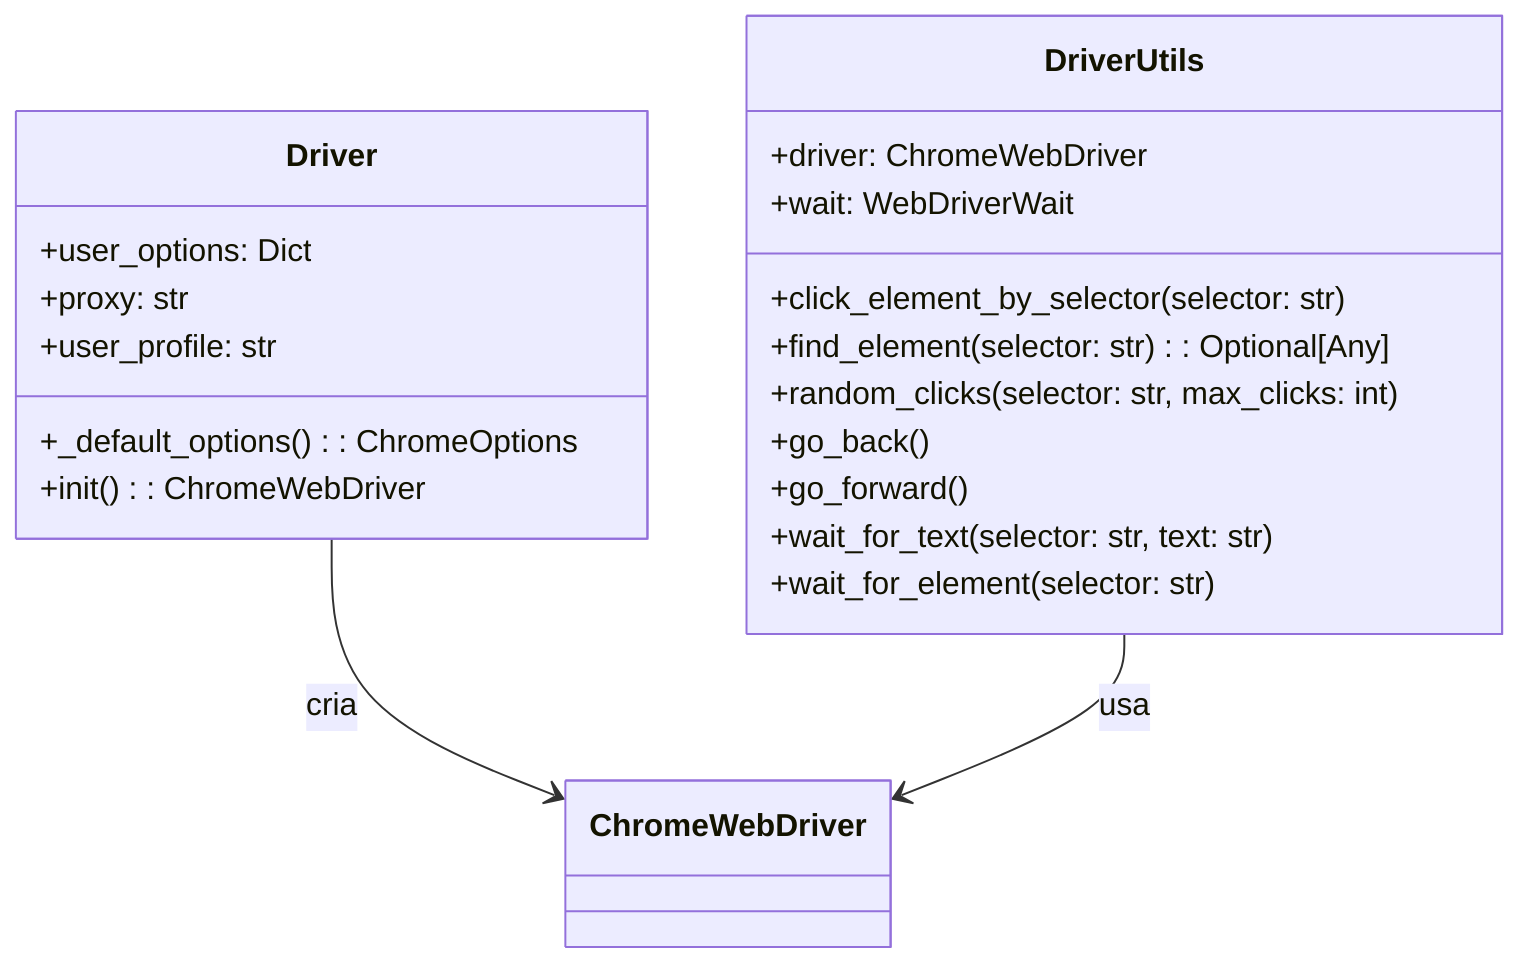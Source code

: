 classDiagram
    class Driver {
        +user_options: Dict
        +proxy: str
        +user_profile: str
        +_default_options(): ChromeOptions
        +init(): ChromeWebDriver
    }

    class DriverUtils {
        +driver: ChromeWebDriver
        +wait: WebDriverWait
        +click_element_by_selector(selector: str)
        +find_element(selector: str): Optional[Any]
        +random_clicks(selector: str, max_clicks: int)
        +go_back()
        +go_forward()
        +wait_for_text(selector: str, text: str)
        +wait_for_element(selector: str)
    }

    Driver --> ChromeWebDriver : cria
    DriverUtils --> ChromeWebDriver : usa